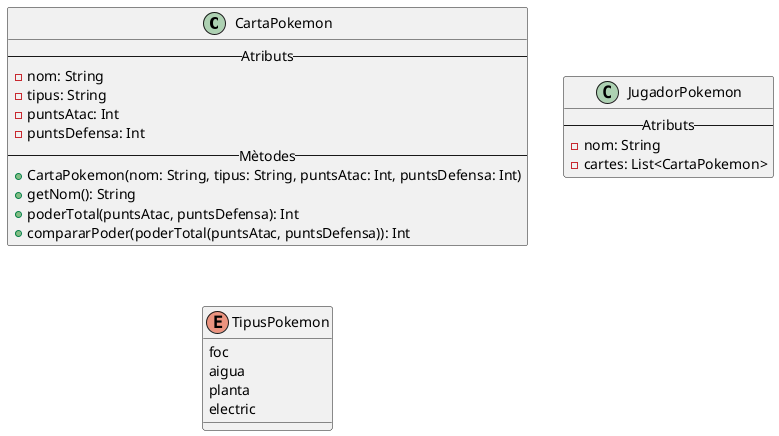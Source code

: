@startuml
'https://plantuml.com/class-diagram

class CartaPokemon {
    -- Atributs --
    - nom: String
    - tipus: String
    - puntsAtac: Int
    - puntsDefensa: Int
    -- Mètodes --
    + CartaPokemon(nom: String, tipus: String, puntsAtac: Int, puntsDefensa: Int)
    + getNom(): String
    + poderTotal(puntsAtac, puntsDefensa): Int
    + compararPoder(poderTotal(puntsAtac, puntsDefensa)): Int
}


class JugadorPokemon {
    -- Atributs --
    - nom: String
    - cartes: List<CartaPokemon>
}

enum TipusPokemon {
    foc
    aigua
    planta
    electric
}


@enduml